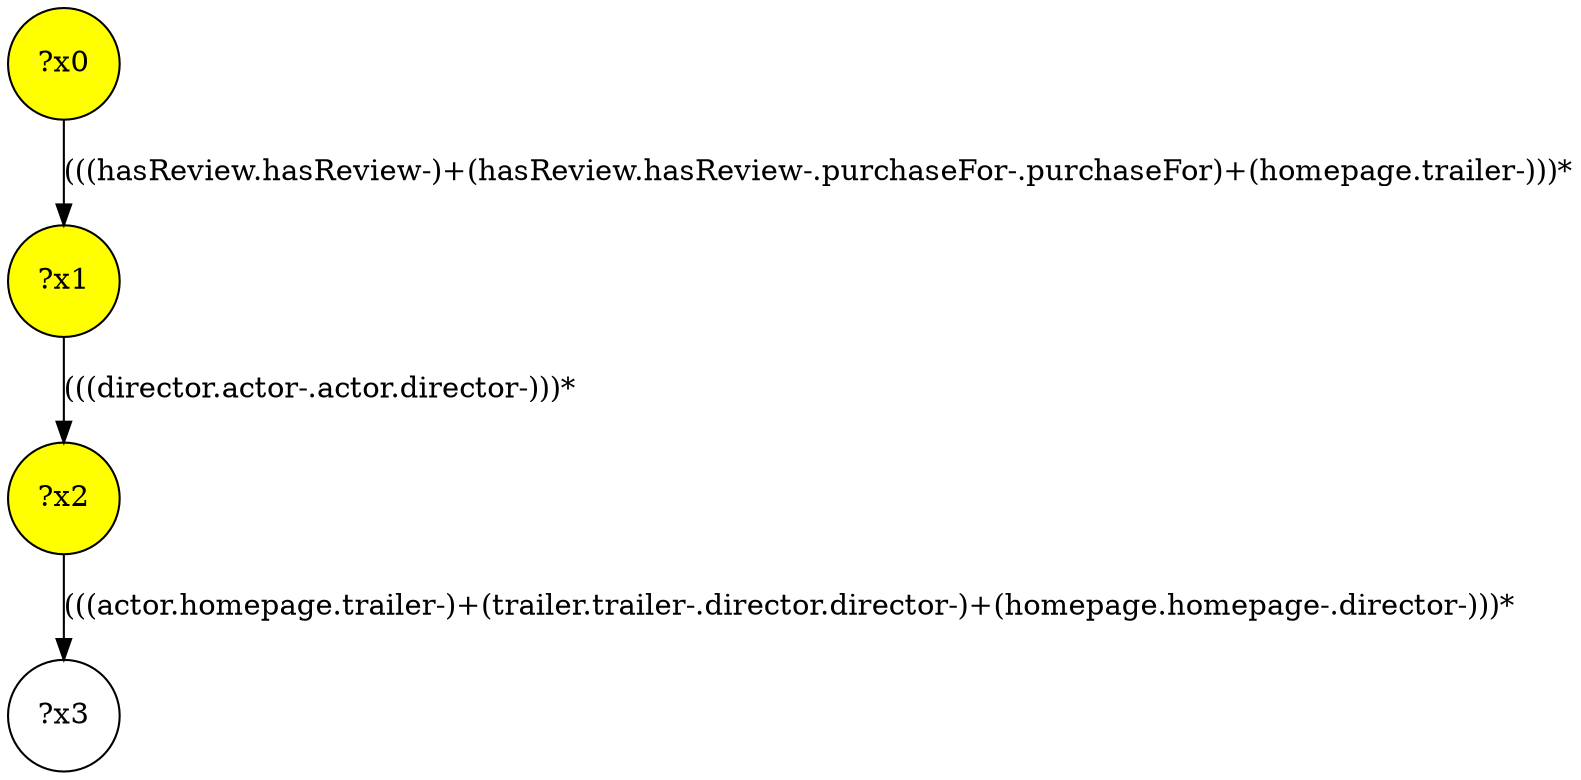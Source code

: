digraph g {
	x2 [fillcolor="yellow", style="filled," shape=circle, label="?x2"];
	x1 [fillcolor="yellow", style="filled," shape=circle, label="?x1"];
	x0 [fillcolor="yellow", style="filled," shape=circle, label="?x0"];
	x0 -> x1 [label="(((hasReview.hasReview-)+(hasReview.hasReview-.purchaseFor-.purchaseFor)+(homepage.trailer-)))*"];
	x1 -> x2 [label="(((director.actor-.actor.director-)))*"];
	x3 [shape=circle, label="?x3"];
	x2 -> x3 [label="(((actor.homepage.trailer-)+(trailer.trailer-.director.director-)+(homepage.homepage-.director-)))*"];
}
